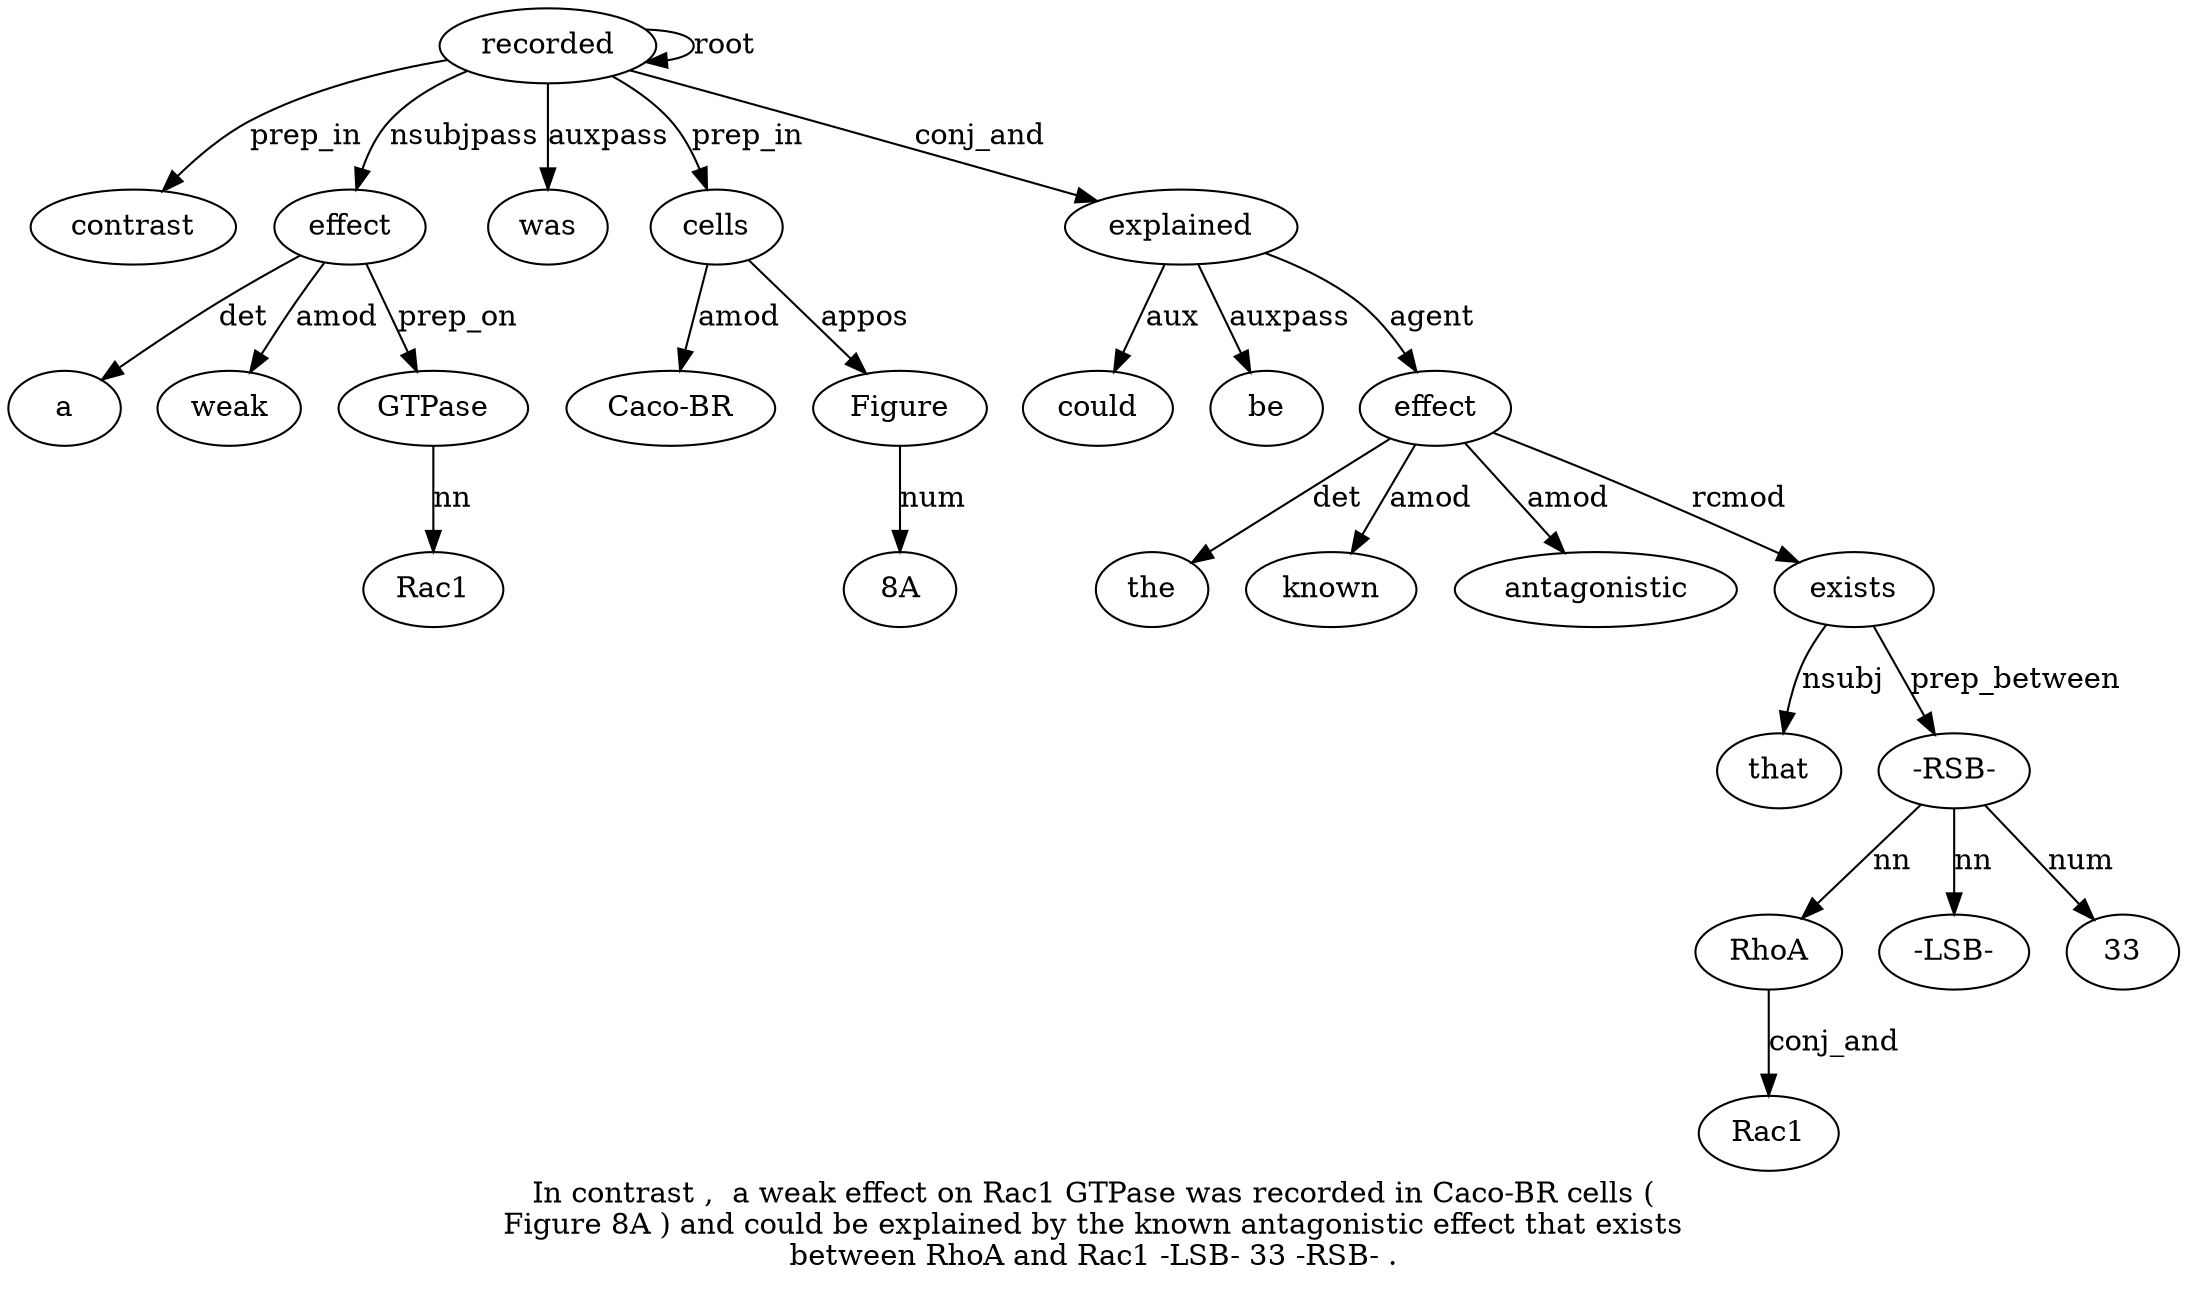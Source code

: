 digraph "In contrast ,  a weak effect on Rac1 GTPase was recorded in Caco-BR cells ( Figure 8A ) and could be explained by the known antagonistic effect that exists between RhoA and Rac1 -LSB- 33 -RSB- ." {
label="In contrast ,  a weak effect on Rac1 GTPase was recorded in Caco-BR cells (
Figure 8A ) and could be explained by the known antagonistic effect that exists
between RhoA and Rac1 -LSB- 33 -RSB- .";
recorded11 [style=filled, fillcolor=white, label=recorded];
contrast2 [style=filled, fillcolor=white, label=contrast];
recorded11 -> contrast2  [label=prep_in];
effect6 [style=filled, fillcolor=white, label=effect];
a4 [style=filled, fillcolor=white, label=a];
effect6 -> a4  [label=det];
weak5 [style=filled, fillcolor=white, label=weak];
effect6 -> weak5  [label=amod];
recorded11 -> effect6  [label=nsubjpass];
GTPase9 [style=filled, fillcolor=white, label=GTPase];
Rac18 [style=filled, fillcolor=white, label=Rac1];
GTPase9 -> Rac18  [label=nn];
effect6 -> GTPase9  [label=prep_on];
was10 [style=filled, fillcolor=white, label=was];
recorded11 -> was10  [label=auxpass];
recorded11 -> recorded11  [label=root];
cells14 [style=filled, fillcolor=white, label=cells];
"Caco-BR13" [style=filled, fillcolor=white, label="Caco-BR"];
cells14 -> "Caco-BR13"  [label=amod];
recorded11 -> cells14  [label=prep_in];
Figure16 [style=filled, fillcolor=white, label=Figure];
cells14 -> Figure16  [label=appos];
"8A17" [style=filled, fillcolor=white, label="8A"];
Figure16 -> "8A17"  [label=num];
explained22 [style=filled, fillcolor=white, label=explained];
could20 [style=filled, fillcolor=white, label=could];
explained22 -> could20  [label=aux];
be21 [style=filled, fillcolor=white, label=be];
explained22 -> be21  [label=auxpass];
recorded11 -> explained22  [label=conj_and];
effect27 [style=filled, fillcolor=white, label=effect];
the24 [style=filled, fillcolor=white, label=the];
effect27 -> the24  [label=det];
known25 [style=filled, fillcolor=white, label=known];
effect27 -> known25  [label=amod];
antagonistic26 [style=filled, fillcolor=white, label=antagonistic];
effect27 -> antagonistic26  [label=amod];
explained22 -> effect27  [label=agent];
exists29 [style=filled, fillcolor=white, label=exists];
that28 [style=filled, fillcolor=white, label=that];
exists29 -> that28  [label=nsubj];
effect27 -> exists29  [label=rcmod];
"-RSB-36" [style=filled, fillcolor=white, label="-RSB-"];
RhoA31 [style=filled, fillcolor=white, label=RhoA];
"-RSB-36" -> RhoA31  [label=nn];
Rac133 [style=filled, fillcolor=white, label=Rac1];
RhoA31 -> Rac133  [label=conj_and];
"-LSB-34" [style=filled, fillcolor=white, label="-LSB-"];
"-RSB-36" -> "-LSB-34"  [label=nn];
3335 [style=filled, fillcolor=white, label=33];
"-RSB-36" -> 3335  [label=num];
exists29 -> "-RSB-36"  [label=prep_between];
}
